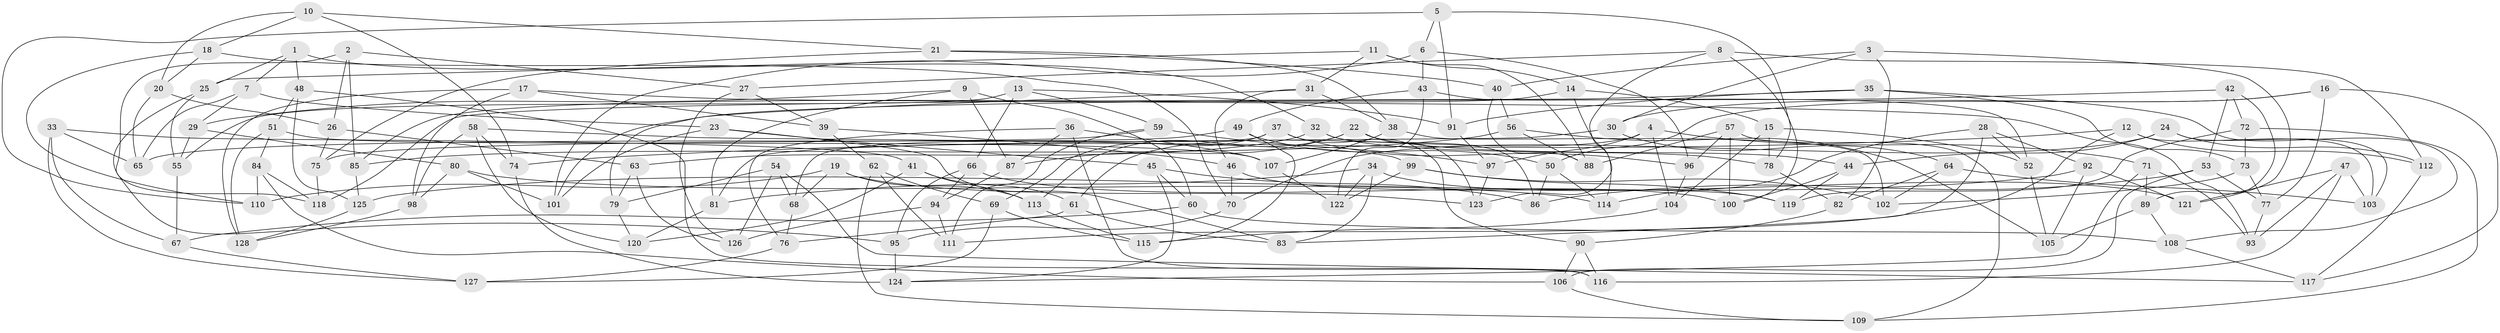 // Generated by graph-tools (version 1.1) at 2025/03/03/09/25 03:03:07]
// undirected, 128 vertices, 256 edges
graph export_dot {
graph [start="1"]
  node [color=gray90,style=filled];
  1;
  2;
  3;
  4;
  5;
  6;
  7;
  8;
  9;
  10;
  11;
  12;
  13;
  14;
  15;
  16;
  17;
  18;
  19;
  20;
  21;
  22;
  23;
  24;
  25;
  26;
  27;
  28;
  29;
  30;
  31;
  32;
  33;
  34;
  35;
  36;
  37;
  38;
  39;
  40;
  41;
  42;
  43;
  44;
  45;
  46;
  47;
  48;
  49;
  50;
  51;
  52;
  53;
  54;
  55;
  56;
  57;
  58;
  59;
  60;
  61;
  62;
  63;
  64;
  65;
  66;
  67;
  68;
  69;
  70;
  71;
  72;
  73;
  74;
  75;
  76;
  77;
  78;
  79;
  80;
  81;
  82;
  83;
  84;
  85;
  86;
  87;
  88;
  89;
  90;
  91;
  92;
  93;
  94;
  95;
  96;
  97;
  98;
  99;
  100;
  101;
  102;
  103;
  104;
  105;
  106;
  107;
  108;
  109;
  110;
  111;
  112;
  113;
  114;
  115;
  116;
  117;
  118;
  119;
  120;
  121;
  122;
  123;
  124;
  125;
  126;
  127;
  128;
  1 -- 32;
  1 -- 25;
  1 -- 7;
  1 -- 48;
  2 -- 27;
  2 -- 118;
  2 -- 85;
  2 -- 26;
  3 -- 30;
  3 -- 82;
  3 -- 121;
  3 -- 40;
  4 -- 97;
  4 -- 104;
  4 -- 61;
  4 -- 71;
  5 -- 78;
  5 -- 91;
  5 -- 6;
  5 -- 110;
  6 -- 96;
  6 -- 43;
  6 -- 101;
  7 -- 29;
  7 -- 23;
  7 -- 65;
  8 -- 112;
  8 -- 123;
  8 -- 27;
  8 -- 100;
  9 -- 60;
  9 -- 29;
  9 -- 87;
  9 -- 81;
  10 -- 21;
  10 -- 20;
  10 -- 18;
  10 -- 74;
  11 -- 25;
  11 -- 88;
  11 -- 31;
  11 -- 14;
  12 -- 112;
  12 -- 111;
  12 -- 74;
  12 -- 103;
  13 -- 59;
  13 -- 55;
  13 -- 66;
  13 -- 91;
  14 -- 15;
  14 -- 114;
  14 -- 85;
  15 -- 78;
  15 -- 104;
  15 -- 52;
  16 -- 117;
  16 -- 77;
  16 -- 50;
  16 -- 30;
  17 -- 93;
  17 -- 98;
  17 -- 39;
  17 -- 128;
  18 -- 70;
  18 -- 110;
  18 -- 20;
  19 -- 68;
  19 -- 110;
  19 -- 113;
  19 -- 123;
  20 -- 65;
  20 -- 26;
  21 -- 75;
  21 -- 40;
  21 -- 38;
  22 -- 44;
  22 -- 123;
  22 -- 113;
  22 -- 87;
  23 -- 45;
  23 -- 101;
  23 -- 83;
  24 -- 103;
  24 -- 70;
  24 -- 44;
  24 -- 112;
  25 -- 95;
  25 -- 55;
  26 -- 75;
  26 -- 63;
  27 -- 39;
  27 -- 126;
  28 -- 52;
  28 -- 92;
  28 -- 83;
  28 -- 114;
  29 -- 80;
  29 -- 55;
  30 -- 64;
  30 -- 81;
  31 -- 79;
  31 -- 46;
  31 -- 38;
  32 -- 86;
  32 -- 78;
  32 -- 63;
  33 -- 41;
  33 -- 65;
  33 -- 67;
  33 -- 127;
  34 -- 122;
  34 -- 81;
  34 -- 121;
  34 -- 83;
  35 -- 108;
  35 -- 118;
  35 -- 91;
  35 -- 73;
  36 -- 107;
  36 -- 76;
  36 -- 87;
  36 -- 116;
  37 -- 68;
  37 -- 96;
  37 -- 69;
  37 -- 90;
  38 -- 107;
  38 -- 102;
  39 -- 62;
  39 -- 46;
  40 -- 56;
  40 -- 88;
  41 -- 113;
  41 -- 61;
  41 -- 120;
  42 -- 101;
  42 -- 53;
  42 -- 89;
  42 -- 72;
  43 -- 49;
  43 -- 52;
  43 -- 122;
  44 -- 100;
  44 -- 119;
  45 -- 124;
  45 -- 86;
  45 -- 60;
  46 -- 70;
  46 -- 119;
  47 -- 93;
  47 -- 103;
  47 -- 121;
  47 -- 116;
  48 -- 125;
  48 -- 116;
  48 -- 51;
  49 -- 50;
  49 -- 65;
  49 -- 115;
  50 -- 86;
  50 -- 114;
  51 -- 107;
  51 -- 128;
  51 -- 84;
  52 -- 105;
  53 -- 106;
  53 -- 77;
  53 -- 86;
  54 -- 126;
  54 -- 117;
  54 -- 68;
  54 -- 79;
  55 -- 67;
  56 -- 105;
  56 -- 85;
  56 -- 88;
  57 -- 109;
  57 -- 96;
  57 -- 100;
  57 -- 88;
  58 -- 98;
  58 -- 99;
  58 -- 120;
  58 -- 74;
  59 -- 75;
  59 -- 111;
  59 -- 97;
  60 -- 108;
  60 -- 67;
  61 -- 76;
  61 -- 83;
  62 -- 111;
  62 -- 109;
  62 -- 69;
  63 -- 126;
  63 -- 79;
  64 -- 102;
  64 -- 103;
  64 -- 82;
  66 -- 94;
  66 -- 100;
  66 -- 95;
  67 -- 127;
  68 -- 76;
  69 -- 115;
  69 -- 127;
  70 -- 95;
  71 -- 93;
  71 -- 124;
  71 -- 89;
  72 -- 73;
  72 -- 109;
  72 -- 119;
  73 -- 102;
  73 -- 77;
  74 -- 124;
  75 -- 118;
  76 -- 127;
  77 -- 93;
  78 -- 82;
  79 -- 120;
  80 -- 101;
  80 -- 114;
  80 -- 98;
  81 -- 120;
  82 -- 90;
  84 -- 106;
  84 -- 118;
  84 -- 110;
  85 -- 125;
  87 -- 94;
  89 -- 105;
  89 -- 108;
  90 -- 116;
  90 -- 106;
  91 -- 97;
  92 -- 121;
  92 -- 125;
  92 -- 105;
  94 -- 111;
  94 -- 126;
  95 -- 124;
  96 -- 104;
  97 -- 123;
  98 -- 128;
  99 -- 102;
  99 -- 122;
  99 -- 119;
  104 -- 115;
  106 -- 109;
  107 -- 122;
  108 -- 117;
  112 -- 117;
  113 -- 115;
  125 -- 128;
}
